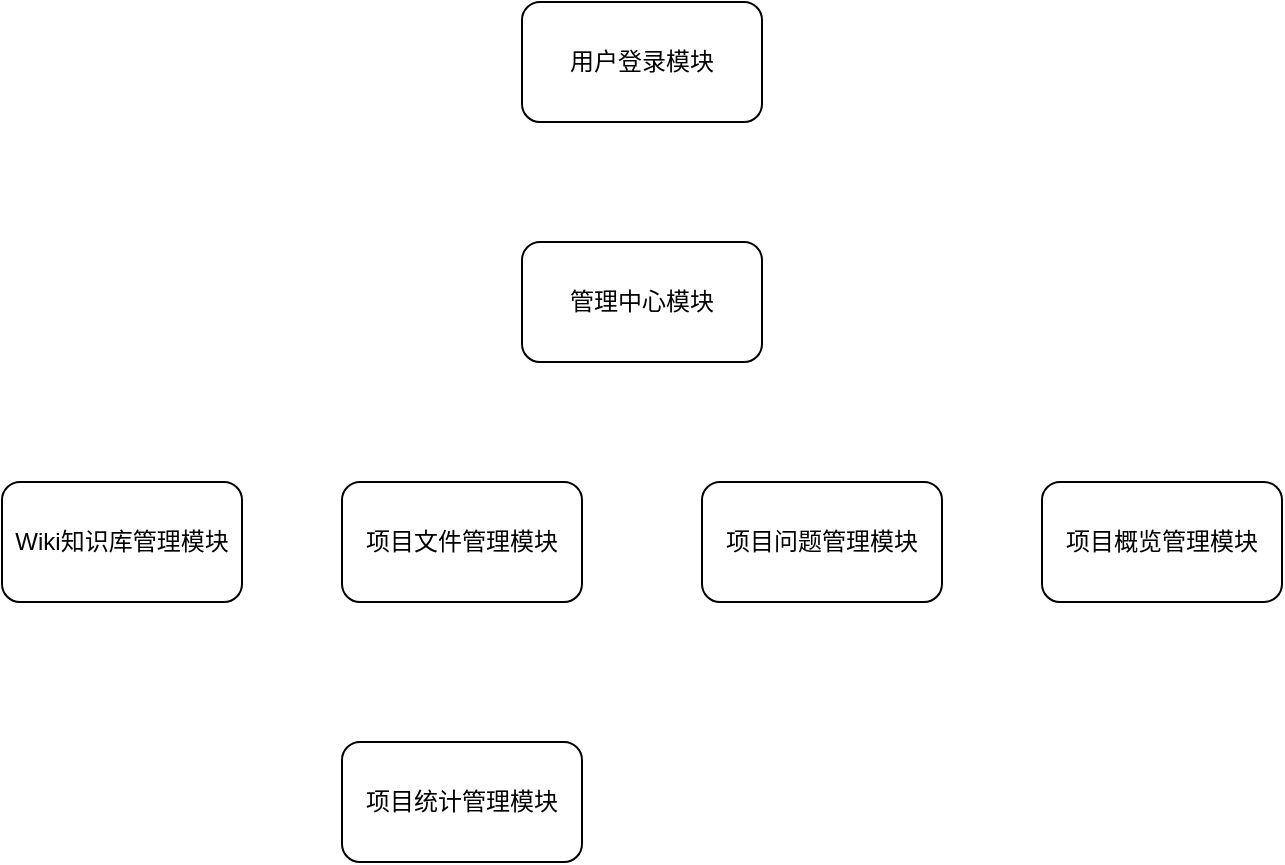 <mxfile version="17.5.0" type="github">
  <diagram id="r3ij_EDXvFmKidpK0ZnZ" name="Page-1">
    <mxGraphModel dx="1022" dy="446" grid="1" gridSize="10" guides="1" tooltips="1" connect="1" arrows="1" fold="1" page="1" pageScale="1" pageWidth="827" pageHeight="1169" math="0" shadow="0">
      <root>
        <mxCell id="0" />
        <mxCell id="1" parent="0" />
        <mxCell id="536rNQVSKJjqmQNP-u_a-1" value="用户登录模块" style="rounded=1;whiteSpace=wrap;html=1;" vertex="1" parent="1">
          <mxGeometry x="360" y="170" width="120" height="60" as="geometry" />
        </mxCell>
        <mxCell id="536rNQVSKJjqmQNP-u_a-2" value="管理中心模块" style="rounded=1;whiteSpace=wrap;html=1;" vertex="1" parent="1">
          <mxGeometry x="360" y="290" width="120" height="60" as="geometry" />
        </mxCell>
        <mxCell id="536rNQVSKJjqmQNP-u_a-3" value="Wiki知识库管理模块" style="rounded=1;whiteSpace=wrap;html=1;" vertex="1" parent="1">
          <mxGeometry x="100" y="410" width="120" height="60" as="geometry" />
        </mxCell>
        <mxCell id="536rNQVSKJjqmQNP-u_a-4" value="项目文件管理模块" style="rounded=1;whiteSpace=wrap;html=1;" vertex="1" parent="1">
          <mxGeometry x="270" y="410" width="120" height="60" as="geometry" />
        </mxCell>
        <mxCell id="536rNQVSKJjqmQNP-u_a-5" value="项目问题管理模块" style="rounded=1;whiteSpace=wrap;html=1;" vertex="1" parent="1">
          <mxGeometry x="450" y="410" width="120" height="60" as="geometry" />
        </mxCell>
        <mxCell id="536rNQVSKJjqmQNP-u_a-6" value="项目概览管理模块" style="rounded=1;whiteSpace=wrap;html=1;" vertex="1" parent="1">
          <mxGeometry x="620" y="410" width="120" height="60" as="geometry" />
        </mxCell>
        <mxCell id="536rNQVSKJjqmQNP-u_a-7" value="项目统计管理模块" style="rounded=1;whiteSpace=wrap;html=1;" vertex="1" parent="1">
          <mxGeometry x="270" y="540" width="120" height="60" as="geometry" />
        </mxCell>
      </root>
    </mxGraphModel>
  </diagram>
</mxfile>
